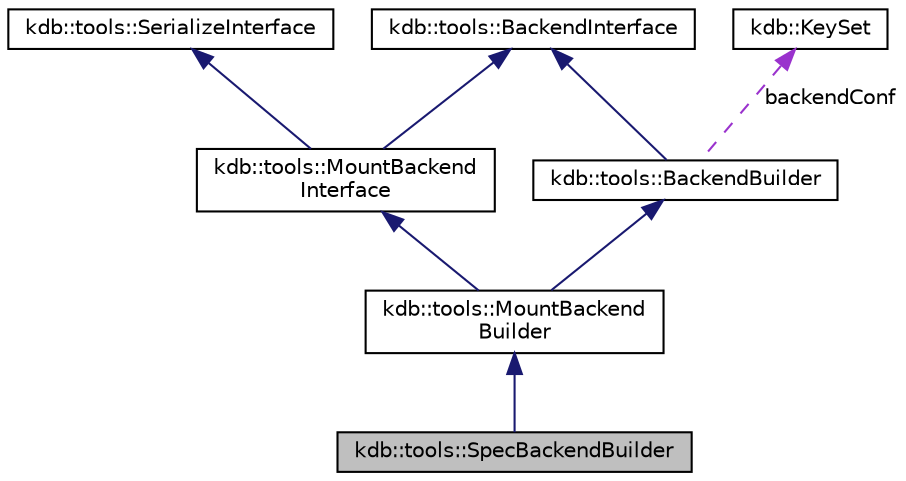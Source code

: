 digraph "kdb::tools::SpecBackendBuilder"
{
 // LATEX_PDF_SIZE
  edge [fontname="Helvetica",fontsize="10",labelfontname="Helvetica",labelfontsize="10"];
  node [fontname="Helvetica",fontsize="10",shape=record];
  Node6 [label="kdb::tools::SpecBackendBuilder",height=0.2,width=0.4,color="black", fillcolor="grey75", style="filled", fontcolor="black",tooltip="Build individual backend while reading specification."];
  Node7 -> Node6 [dir="back",color="midnightblue",fontsize="10",style="solid"];
  Node7 [label="kdb::tools::MountBackend\lBuilder",height=0.2,width=0.4,color="black", fillcolor="white", style="filled",URL="$classkdb_1_1tools_1_1MountBackendBuilder.html",tooltip="High-level functionality to build a mountpoint."];
  Node8 -> Node7 [dir="back",color="midnightblue",fontsize="10",style="solid"];
  Node8 [label="kdb::tools::MountBackend\lInterface",height=0.2,width=0.4,color="black", fillcolor="white", style="filled",URL="$classkdb_1_1tools_1_1MountBackendInterface.html",tooltip="Interface to work with mountpoints (backends) for factory."];
  Node9 -> Node8 [dir="back",color="midnightblue",fontsize="10",style="solid"];
  Node9 [label="kdb::tools::BackendInterface",height=0.2,width=0.4,color="black", fillcolor="white", style="filled",URL="$classkdb_1_1tools_1_1BackendInterface.html",tooltip="Minimal interface to add plugins."];
  Node10 -> Node8 [dir="back",color="midnightblue",fontsize="10",style="solid"];
  Node10 [label="kdb::tools::SerializeInterface",height=0.2,width=0.4,color="black", fillcolor="white", style="filled",URL="$classkdb_1_1tools_1_1SerializeInterface.html",tooltip="Interface to serialize a backend."];
  Node11 -> Node7 [dir="back",color="midnightblue",fontsize="10",style="solid"];
  Node11 [label="kdb::tools::BackendBuilder",height=0.2,width=0.4,color="black", fillcolor="white", style="filled",URL="$classkdb_1_1tools_1_1BackendBuilder.html",tooltip="Highlevel interface to build a backend."];
  Node9 -> Node11 [dir="back",color="midnightblue",fontsize="10",style="solid"];
  Node12 -> Node11 [dir="back",color="darkorchid3",fontsize="10",style="dashed",label=" backendConf" ];
  Node12 [label="kdb::KeySet",height=0.2,width=0.4,color="black", fillcolor="white", style="filled",URL="$classkdb_1_1KeySet.html",tooltip="A keyset holds together a set of keys."];
}
